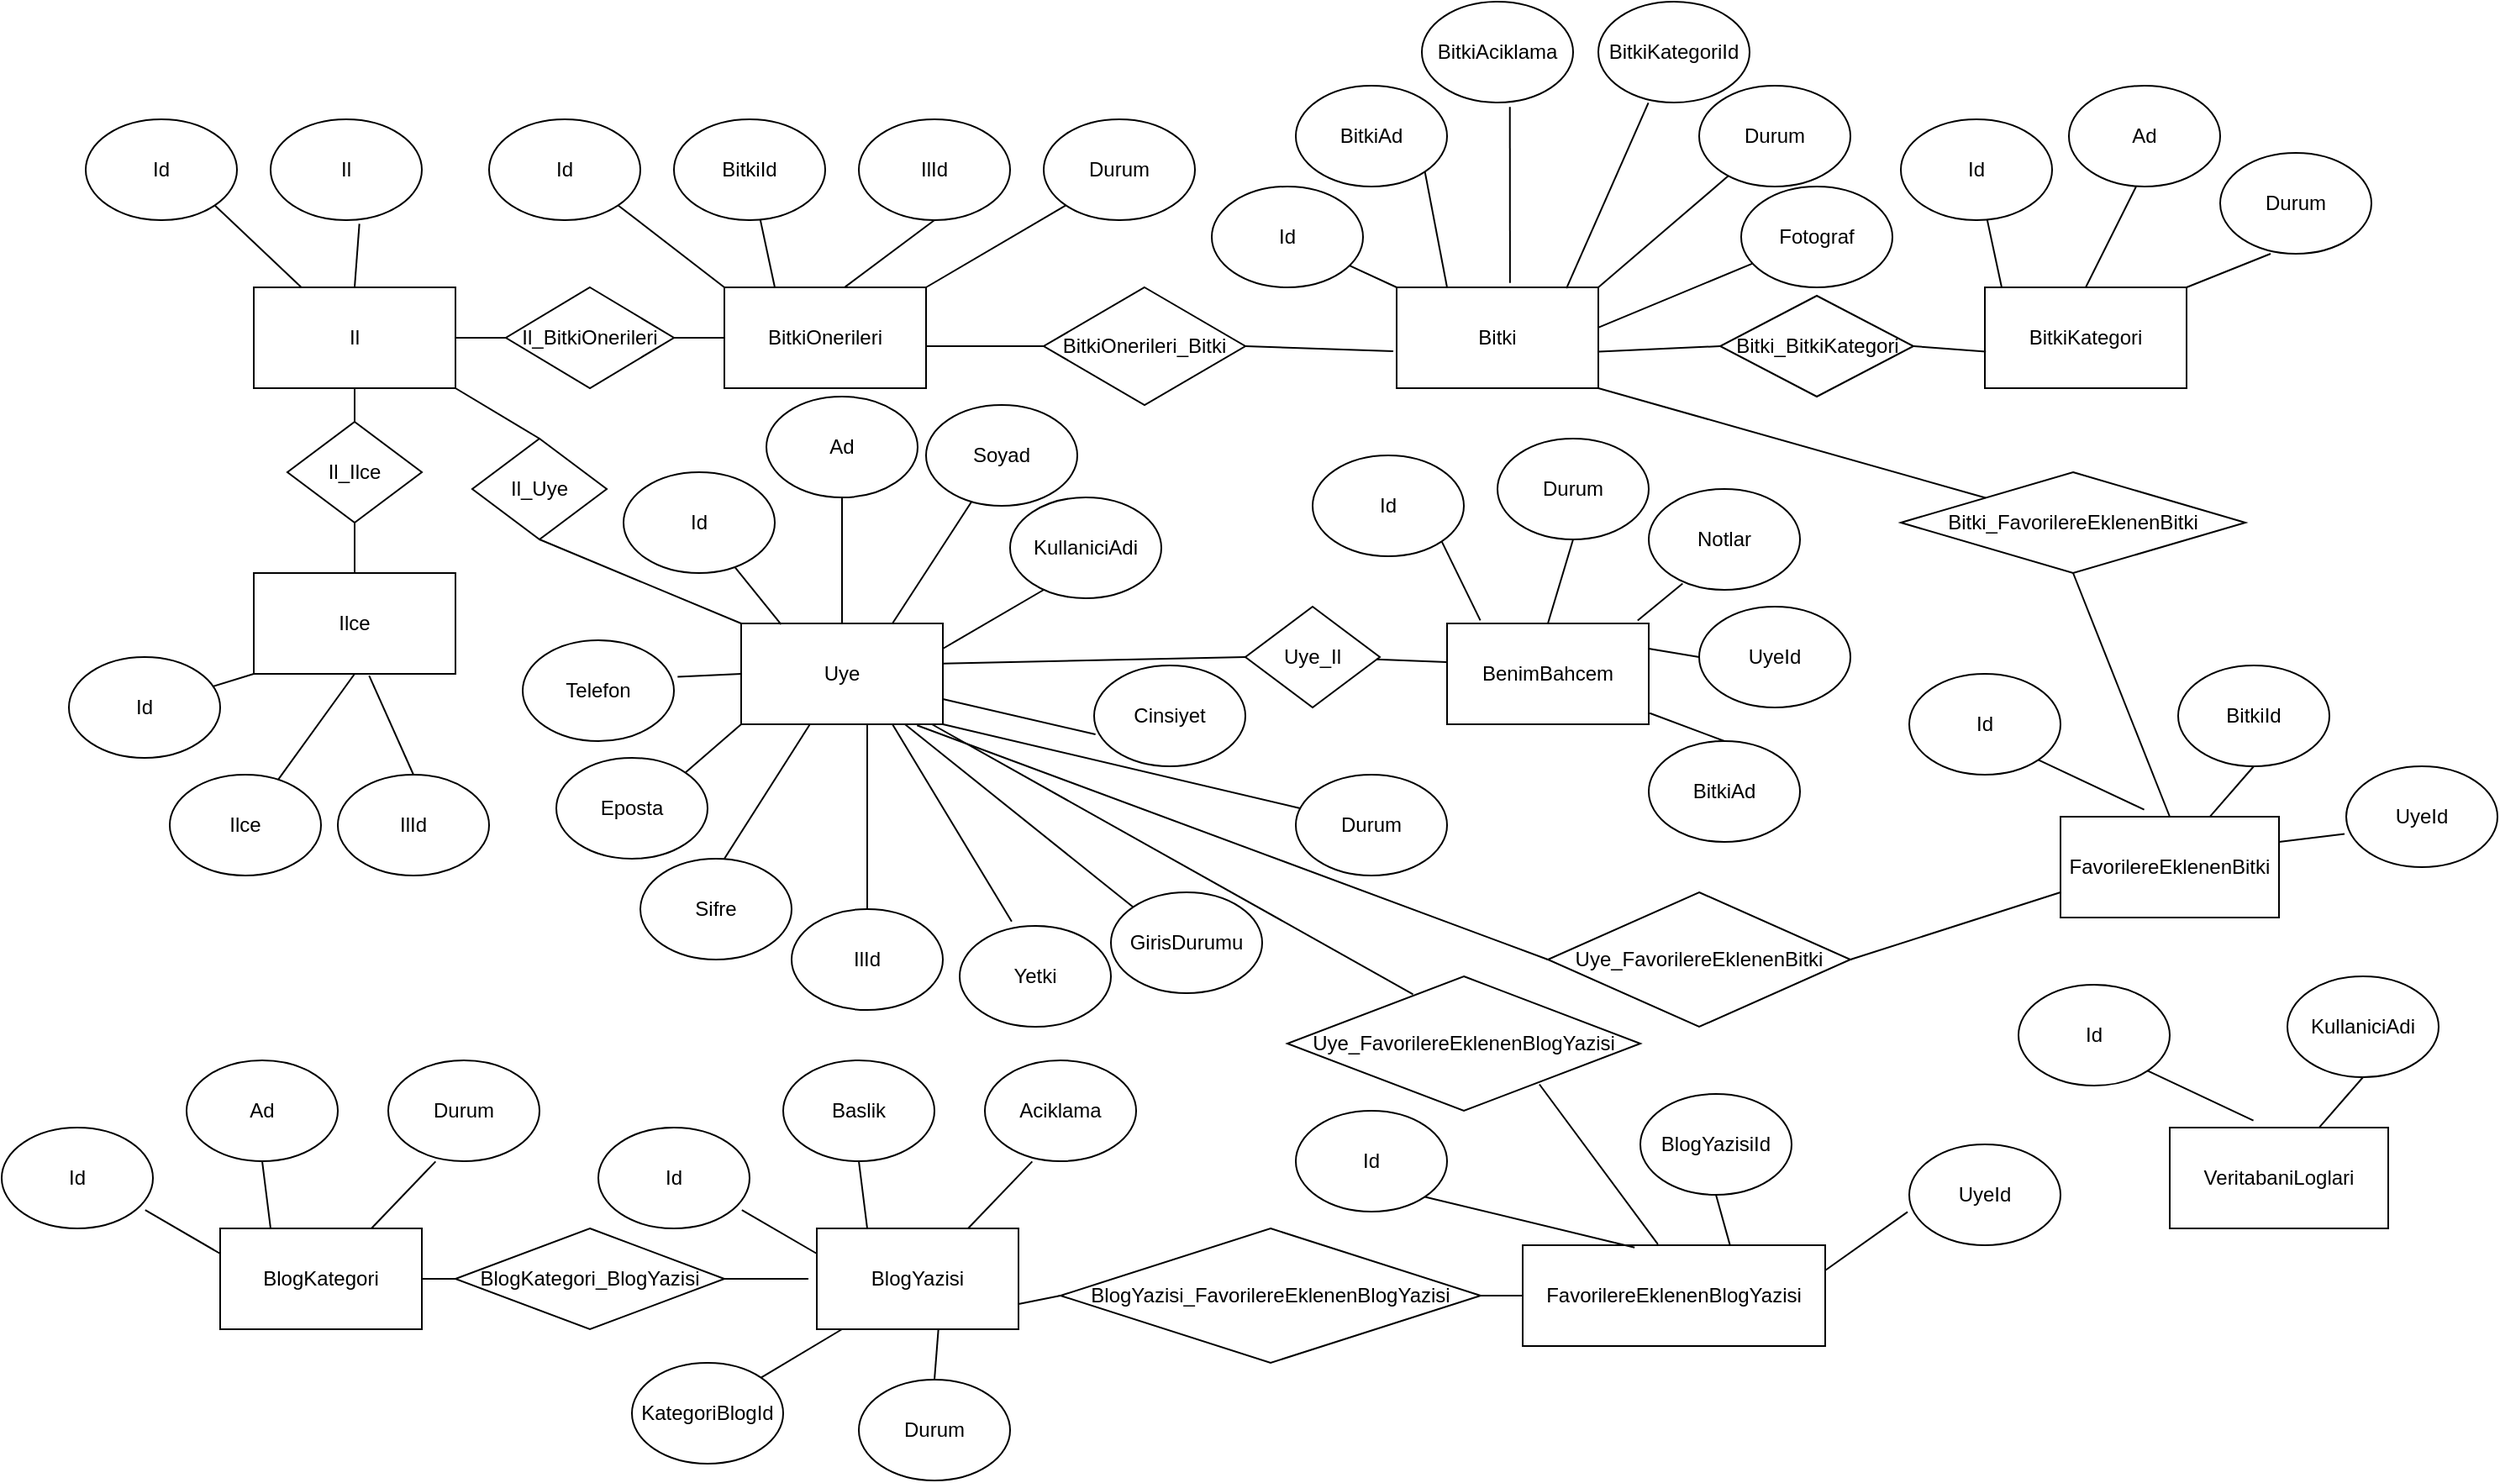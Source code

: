 <mxfile version="14.7.7" type="github">
  <diagram id="G03gQh0FMpo5gATWEWiq" name="Page-1">
    <mxGraphModel dx="1268" dy="579" grid="1" gridSize="10" guides="1" tooltips="1" connect="1" arrows="1" fold="1" page="1" pageScale="1" pageWidth="2339" pageHeight="3300" math="0" shadow="0">
      <root>
        <mxCell id="0" />
        <mxCell id="1" parent="0" />
        <mxCell id="M8uumkT34ZjPr99Nj2J2-1" value="Il" style="rounded=0;whiteSpace=wrap;html=1;" vertex="1" parent="1">
          <mxGeometry x="190" y="220" width="120" height="60" as="geometry" />
        </mxCell>
        <mxCell id="M8uumkT34ZjPr99Nj2J2-2" value="Ilce" style="rounded=0;whiteSpace=wrap;html=1;" vertex="1" parent="1">
          <mxGeometry x="190" y="390" width="120" height="60" as="geometry" />
        </mxCell>
        <mxCell id="M8uumkT34ZjPr99Nj2J2-3" value="Id" style="ellipse;whiteSpace=wrap;html=1;" vertex="1" parent="1">
          <mxGeometry x="90" y="120" width="90" height="60" as="geometry" />
        </mxCell>
        <mxCell id="M8uumkT34ZjPr99Nj2J2-4" value="Il" style="ellipse;whiteSpace=wrap;html=1;" vertex="1" parent="1">
          <mxGeometry x="200" y="120" width="90" height="60" as="geometry" />
        </mxCell>
        <mxCell id="M8uumkT34ZjPr99Nj2J2-5" value="" style="endArrow=none;html=1;entryX=0.5;entryY=0;entryDx=0;entryDy=0;exitX=0.587;exitY=1.037;exitDx=0;exitDy=0;exitPerimeter=0;" edge="1" parent="1" source="M8uumkT34ZjPr99Nj2J2-4" target="M8uumkT34ZjPr99Nj2J2-1">
          <mxGeometry width="50" height="50" relative="1" as="geometry">
            <mxPoint x="260" y="170" as="sourcePoint" />
            <mxPoint x="490" y="380" as="targetPoint" />
            <Array as="points" />
          </mxGeometry>
        </mxCell>
        <mxCell id="M8uumkT34ZjPr99Nj2J2-6" value="" style="endArrow=none;html=1;exitX=1;exitY=1;exitDx=0;exitDy=0;" edge="1" parent="1" source="M8uumkT34ZjPr99Nj2J2-3" target="M8uumkT34ZjPr99Nj2J2-1">
          <mxGeometry width="50" height="50" relative="1" as="geometry">
            <mxPoint x="150" y="230" as="sourcePoint" />
            <mxPoint x="200" y="180" as="targetPoint" />
          </mxGeometry>
        </mxCell>
        <mxCell id="M8uumkT34ZjPr99Nj2J2-7" value="Id" style="ellipse;whiteSpace=wrap;html=1;" vertex="1" parent="1">
          <mxGeometry x="80" y="440" width="90" height="60" as="geometry" />
        </mxCell>
        <mxCell id="M8uumkT34ZjPr99Nj2J2-8" value="Ilce" style="ellipse;whiteSpace=wrap;html=1;" vertex="1" parent="1">
          <mxGeometry x="140" y="510" width="90" height="60" as="geometry" />
        </mxCell>
        <mxCell id="M8uumkT34ZjPr99Nj2J2-9" value="IlId" style="ellipse;whiteSpace=wrap;html=1;" vertex="1" parent="1">
          <mxGeometry x="240" y="510" width="90" height="60" as="geometry" />
        </mxCell>
        <mxCell id="M8uumkT34ZjPr99Nj2J2-10" value="Il_Ilce" style="rhombus;whiteSpace=wrap;html=1;" vertex="1" parent="1">
          <mxGeometry x="210" y="300" width="80" height="60" as="geometry" />
        </mxCell>
        <mxCell id="M8uumkT34ZjPr99Nj2J2-11" value="" style="endArrow=none;html=1;entryX=0.5;entryY=1;entryDx=0;entryDy=0;" edge="1" parent="1" source="M8uumkT34ZjPr99Nj2J2-10" target="M8uumkT34ZjPr99Nj2J2-1">
          <mxGeometry width="50" height="50" relative="1" as="geometry">
            <mxPoint x="230" y="330" as="sourcePoint" />
            <mxPoint x="280" y="280" as="targetPoint" />
          </mxGeometry>
        </mxCell>
        <mxCell id="M8uumkT34ZjPr99Nj2J2-12" value="" style="endArrow=none;html=1;entryX=0.5;entryY=1;entryDx=0;entryDy=0;exitX=0.5;exitY=0;exitDx=0;exitDy=0;" edge="1" parent="1" source="M8uumkT34ZjPr99Nj2J2-2" target="M8uumkT34ZjPr99Nj2J2-10">
          <mxGeometry width="50" height="50" relative="1" as="geometry">
            <mxPoint x="260" y="410" as="sourcePoint" />
            <mxPoint x="310" y="360" as="targetPoint" />
          </mxGeometry>
        </mxCell>
        <mxCell id="M8uumkT34ZjPr99Nj2J2-13" value="" style="endArrow=none;html=1;entryX=0;entryY=1;entryDx=0;entryDy=0;" edge="1" parent="1" source="M8uumkT34ZjPr99Nj2J2-7" target="M8uumkT34ZjPr99Nj2J2-2">
          <mxGeometry width="50" height="50" relative="1" as="geometry">
            <mxPoint x="180" y="500" as="sourcePoint" />
            <mxPoint x="230" y="450" as="targetPoint" />
          </mxGeometry>
        </mxCell>
        <mxCell id="M8uumkT34ZjPr99Nj2J2-14" value="" style="endArrow=none;html=1;entryX=0.5;entryY=1;entryDx=0;entryDy=0;" edge="1" parent="1" source="M8uumkT34ZjPr99Nj2J2-8" target="M8uumkT34ZjPr99Nj2J2-2">
          <mxGeometry width="50" height="50" relative="1" as="geometry">
            <mxPoint x="220" y="510" as="sourcePoint" />
            <mxPoint x="270" y="460" as="targetPoint" />
          </mxGeometry>
        </mxCell>
        <mxCell id="M8uumkT34ZjPr99Nj2J2-15" value="" style="endArrow=none;html=1;entryX=0.572;entryY=1.017;entryDx=0;entryDy=0;entryPerimeter=0;exitX=0.5;exitY=0;exitDx=0;exitDy=0;" edge="1" parent="1" source="M8uumkT34ZjPr99Nj2J2-9" target="M8uumkT34ZjPr99Nj2J2-2">
          <mxGeometry width="50" height="50" relative="1" as="geometry">
            <mxPoint x="260" y="510" as="sourcePoint" />
            <mxPoint x="310" y="460" as="targetPoint" />
          </mxGeometry>
        </mxCell>
        <mxCell id="M8uumkT34ZjPr99Nj2J2-16" value="BitkiOnerileri" style="rounded=0;whiteSpace=wrap;html=1;" vertex="1" parent="1">
          <mxGeometry x="470" y="220" width="120" height="60" as="geometry" />
        </mxCell>
        <mxCell id="M8uumkT34ZjPr99Nj2J2-17" value="Id" style="ellipse;whiteSpace=wrap;html=1;" vertex="1" parent="1">
          <mxGeometry x="330" y="120" width="90" height="60" as="geometry" />
        </mxCell>
        <mxCell id="M8uumkT34ZjPr99Nj2J2-18" value="BitkiId" style="ellipse;whiteSpace=wrap;html=1;" vertex="1" parent="1">
          <mxGeometry x="440" y="120" width="90" height="60" as="geometry" />
        </mxCell>
        <mxCell id="M8uumkT34ZjPr99Nj2J2-19" value="IlId" style="ellipse;whiteSpace=wrap;html=1;" vertex="1" parent="1">
          <mxGeometry x="550" y="120" width="90" height="60" as="geometry" />
        </mxCell>
        <mxCell id="M8uumkT34ZjPr99Nj2J2-20" value="Durum" style="ellipse;whiteSpace=wrap;html=1;" vertex="1" parent="1">
          <mxGeometry x="660" y="120" width="90" height="60" as="geometry" />
        </mxCell>
        <mxCell id="M8uumkT34ZjPr99Nj2J2-21" value="" style="endArrow=none;html=1;entryX=1;entryY=1;entryDx=0;entryDy=0;exitX=0;exitY=0;exitDx=0;exitDy=0;" edge="1" parent="1" source="M8uumkT34ZjPr99Nj2J2-16" target="M8uumkT34ZjPr99Nj2J2-17">
          <mxGeometry width="50" height="50" relative="1" as="geometry">
            <mxPoint x="400" y="240" as="sourcePoint" />
            <mxPoint x="450" y="190" as="targetPoint" />
          </mxGeometry>
        </mxCell>
        <mxCell id="M8uumkT34ZjPr99Nj2J2-22" value="" style="endArrow=none;html=1;" edge="1" parent="1" target="M8uumkT34ZjPr99Nj2J2-18">
          <mxGeometry width="50" height="50" relative="1" as="geometry">
            <mxPoint x="500" y="220" as="sourcePoint" />
            <mxPoint x="550" y="170" as="targetPoint" />
          </mxGeometry>
        </mxCell>
        <mxCell id="M8uumkT34ZjPr99Nj2J2-23" value="" style="endArrow=none;html=1;exitX=0.598;exitY=-0.003;exitDx=0;exitDy=0;exitPerimeter=0;entryX=0.5;entryY=1;entryDx=0;entryDy=0;" edge="1" parent="1" source="M8uumkT34ZjPr99Nj2J2-16" target="M8uumkT34ZjPr99Nj2J2-19">
          <mxGeometry width="50" height="50" relative="1" as="geometry">
            <mxPoint x="540" y="230" as="sourcePoint" />
            <mxPoint x="590" y="180" as="targetPoint" />
          </mxGeometry>
        </mxCell>
        <mxCell id="M8uumkT34ZjPr99Nj2J2-24" value="" style="endArrow=none;html=1;entryX=0;entryY=1;entryDx=0;entryDy=0;exitX=1;exitY=0;exitDx=0;exitDy=0;" edge="1" parent="1" source="M8uumkT34ZjPr99Nj2J2-16" target="M8uumkT34ZjPr99Nj2J2-20">
          <mxGeometry width="50" height="50" relative="1" as="geometry">
            <mxPoint x="610" y="240" as="sourcePoint" />
            <mxPoint x="660" y="190" as="targetPoint" />
          </mxGeometry>
        </mxCell>
        <mxCell id="M8uumkT34ZjPr99Nj2J2-25" value="Il_BitkiOnerileri" style="rhombus;whiteSpace=wrap;html=1;" vertex="1" parent="1">
          <mxGeometry x="340" y="220" width="100" height="60" as="geometry" />
        </mxCell>
        <mxCell id="M8uumkT34ZjPr99Nj2J2-26" value="" style="endArrow=none;html=1;entryX=0;entryY=0.5;entryDx=0;entryDy=0;exitX=1;exitY=0.5;exitDx=0;exitDy=0;" edge="1" parent="1" source="M8uumkT34ZjPr99Nj2J2-1" target="M8uumkT34ZjPr99Nj2J2-25">
          <mxGeometry width="50" height="50" relative="1" as="geometry">
            <mxPoint x="310" y="300" as="sourcePoint" />
            <mxPoint x="360" y="250" as="targetPoint" />
          </mxGeometry>
        </mxCell>
        <mxCell id="M8uumkT34ZjPr99Nj2J2-27" value="" style="endArrow=none;html=1;entryX=0;entryY=0.5;entryDx=0;entryDy=0;exitX=1;exitY=0.5;exitDx=0;exitDy=0;" edge="1" parent="1" source="M8uumkT34ZjPr99Nj2J2-25" target="M8uumkT34ZjPr99Nj2J2-16">
          <mxGeometry width="50" height="50" relative="1" as="geometry">
            <mxPoint x="430" y="280" as="sourcePoint" />
            <mxPoint x="480" y="230" as="targetPoint" />
          </mxGeometry>
        </mxCell>
        <mxCell id="M8uumkT34ZjPr99Nj2J2-28" value="Bitki" style="rounded=0;whiteSpace=wrap;html=1;" vertex="1" parent="1">
          <mxGeometry x="870" y="220" width="120" height="60" as="geometry" />
        </mxCell>
        <mxCell id="M8uumkT34ZjPr99Nj2J2-29" value="Id" style="ellipse;whiteSpace=wrap;html=1;" vertex="1" parent="1">
          <mxGeometry x="760" y="160" width="90" height="60" as="geometry" />
        </mxCell>
        <mxCell id="M8uumkT34ZjPr99Nj2J2-30" value="BitkiAd" style="ellipse;whiteSpace=wrap;html=1;" vertex="1" parent="1">
          <mxGeometry x="810" y="100" width="90" height="60" as="geometry" />
        </mxCell>
        <mxCell id="M8uumkT34ZjPr99Nj2J2-31" value="BitkiAciklama" style="ellipse;whiteSpace=wrap;html=1;" vertex="1" parent="1">
          <mxGeometry x="885" y="50" width="90" height="60" as="geometry" />
        </mxCell>
        <mxCell id="M8uumkT34ZjPr99Nj2J2-32" value="BitkiKategoriId" style="ellipse;whiteSpace=wrap;html=1;" vertex="1" parent="1">
          <mxGeometry x="990" y="50" width="90" height="60" as="geometry" />
        </mxCell>
        <mxCell id="M8uumkT34ZjPr99Nj2J2-33" value="Durum" style="ellipse;whiteSpace=wrap;html=1;" vertex="1" parent="1">
          <mxGeometry x="1050" y="100" width="90" height="60" as="geometry" />
        </mxCell>
        <mxCell id="M8uumkT34ZjPr99Nj2J2-34" value="Fotograf" style="ellipse;whiteSpace=wrap;html=1;" vertex="1" parent="1">
          <mxGeometry x="1075" y="160" width="90" height="60" as="geometry" />
        </mxCell>
        <mxCell id="M8uumkT34ZjPr99Nj2J2-35" value="" style="endArrow=none;html=1;entryX=0.582;entryY=1.043;entryDx=0;entryDy=0;entryPerimeter=0;exitX=0.562;exitY=-0.043;exitDx=0;exitDy=0;exitPerimeter=0;" edge="1" parent="1" source="M8uumkT34ZjPr99Nj2J2-28" target="M8uumkT34ZjPr99Nj2J2-31">
          <mxGeometry width="50" height="50" relative="1" as="geometry">
            <mxPoint x="910" y="310" as="sourcePoint" />
            <mxPoint x="960" y="260" as="targetPoint" />
          </mxGeometry>
        </mxCell>
        <mxCell id="M8uumkT34ZjPr99Nj2J2-36" value="" style="endArrow=none;html=1;entryX=0.331;entryY=1.003;entryDx=0;entryDy=0;entryPerimeter=0;exitX=0.842;exitY=0.01;exitDx=0;exitDy=0;exitPerimeter=0;" edge="1" parent="1" source="M8uumkT34ZjPr99Nj2J2-28" target="M8uumkT34ZjPr99Nj2J2-32">
          <mxGeometry width="50" height="50" relative="1" as="geometry">
            <mxPoint x="970" y="180" as="sourcePoint" />
            <mxPoint x="1020" y="130" as="targetPoint" />
          </mxGeometry>
        </mxCell>
        <mxCell id="M8uumkT34ZjPr99Nj2J2-37" value="" style="endArrow=none;html=1;exitX=1;exitY=0;exitDx=0;exitDy=0;" edge="1" parent="1" source="M8uumkT34ZjPr99Nj2J2-28" target="M8uumkT34ZjPr99Nj2J2-33">
          <mxGeometry width="50" height="50" relative="1" as="geometry">
            <mxPoint x="1000" y="220" as="sourcePoint" />
            <mxPoint x="1050" y="170" as="targetPoint" />
          </mxGeometry>
        </mxCell>
        <mxCell id="M8uumkT34ZjPr99Nj2J2-38" value="" style="endArrow=none;html=1;exitX=1.002;exitY=0.397;exitDx=0;exitDy=0;exitPerimeter=0;" edge="1" parent="1" source="M8uumkT34ZjPr99Nj2J2-28" target="M8uumkT34ZjPr99Nj2J2-34">
          <mxGeometry width="50" height="50" relative="1" as="geometry">
            <mxPoint x="1010" y="260" as="sourcePoint" />
            <mxPoint x="1060" y="210" as="targetPoint" />
          </mxGeometry>
        </mxCell>
        <mxCell id="M8uumkT34ZjPr99Nj2J2-39" value="" style="endArrow=none;html=1;entryX=1;entryY=1;entryDx=0;entryDy=0;exitX=0.25;exitY=0;exitDx=0;exitDy=0;" edge="1" parent="1" source="M8uumkT34ZjPr99Nj2J2-28" target="M8uumkT34ZjPr99Nj2J2-30">
          <mxGeometry width="50" height="50" relative="1" as="geometry">
            <mxPoint x="890" y="210" as="sourcePoint" />
            <mxPoint x="940" y="160" as="targetPoint" />
          </mxGeometry>
        </mxCell>
        <mxCell id="M8uumkT34ZjPr99Nj2J2-40" value="" style="endArrow=none;html=1;entryX=0;entryY=0;entryDx=0;entryDy=0;" edge="1" parent="1" source="M8uumkT34ZjPr99Nj2J2-29" target="M8uumkT34ZjPr99Nj2J2-28">
          <mxGeometry width="50" height="50" relative="1" as="geometry">
            <mxPoint x="810" y="270" as="sourcePoint" />
            <mxPoint x="860" y="220" as="targetPoint" />
          </mxGeometry>
        </mxCell>
        <mxCell id="M8uumkT34ZjPr99Nj2J2-41" value="BitkiOnerileri_Bitki" style="rhombus;whiteSpace=wrap;html=1;" vertex="1" parent="1">
          <mxGeometry x="660" y="220" width="120" height="70" as="geometry" />
        </mxCell>
        <mxCell id="M8uumkT34ZjPr99Nj2J2-42" value="" style="endArrow=none;html=1;entryX=0;entryY=0.5;entryDx=0;entryDy=0;" edge="1" parent="1" target="M8uumkT34ZjPr99Nj2J2-41">
          <mxGeometry width="50" height="50" relative="1" as="geometry">
            <mxPoint x="590" y="255" as="sourcePoint" />
            <mxPoint x="640" y="240" as="targetPoint" />
            <Array as="points">
              <mxPoint x="610" y="255" />
            </Array>
          </mxGeometry>
        </mxCell>
        <mxCell id="M8uumkT34ZjPr99Nj2J2-43" value="" style="endArrow=none;html=1;exitX=1;exitY=0.5;exitDx=0;exitDy=0;" edge="1" parent="1" source="M8uumkT34ZjPr99Nj2J2-41">
          <mxGeometry width="50" height="50" relative="1" as="geometry">
            <mxPoint x="790" y="300" as="sourcePoint" />
            <mxPoint x="868" y="258" as="targetPoint" />
          </mxGeometry>
        </mxCell>
        <mxCell id="M8uumkT34ZjPr99Nj2J2-44" value="BitkiKategori" style="rounded=0;whiteSpace=wrap;html=1;" vertex="1" parent="1">
          <mxGeometry x="1220" y="220" width="120" height="60" as="geometry" />
        </mxCell>
        <mxCell id="M8uumkT34ZjPr99Nj2J2-45" value="Id" style="ellipse;whiteSpace=wrap;html=1;" vertex="1" parent="1">
          <mxGeometry x="1170" y="120" width="90" height="60" as="geometry" />
        </mxCell>
        <mxCell id="M8uumkT34ZjPr99Nj2J2-46" value="Ad" style="ellipse;whiteSpace=wrap;html=1;" vertex="1" parent="1">
          <mxGeometry x="1270" y="100" width="90" height="60" as="geometry" />
        </mxCell>
        <mxCell id="M8uumkT34ZjPr99Nj2J2-47" value="Durum" style="ellipse;whiteSpace=wrap;html=1;" vertex="1" parent="1">
          <mxGeometry x="1360" y="140" width="90" height="60" as="geometry" />
        </mxCell>
        <mxCell id="M8uumkT34ZjPr99Nj2J2-48" value="Bitki_BitkiKategori" style="rhombus;whiteSpace=wrap;html=1;" vertex="1" parent="1">
          <mxGeometry x="1062.5" y="225" width="115" height="60" as="geometry" />
        </mxCell>
        <mxCell id="M8uumkT34ZjPr99Nj2J2-49" value="" style="endArrow=none;html=1;entryX=0;entryY=0.5;entryDx=0;entryDy=0;exitX=1.002;exitY=0.637;exitDx=0;exitDy=0;exitPerimeter=0;" edge="1" parent="1" source="M8uumkT34ZjPr99Nj2J2-28" target="M8uumkT34ZjPr99Nj2J2-48">
          <mxGeometry width="50" height="50" relative="1" as="geometry">
            <mxPoint x="990" y="250" as="sourcePoint" />
            <mxPoint x="1050" y="260" as="targetPoint" />
            <Array as="points" />
          </mxGeometry>
        </mxCell>
        <mxCell id="M8uumkT34ZjPr99Nj2J2-50" value="" style="endArrow=none;html=1;entryX=0.005;entryY=0.637;entryDx=0;entryDy=0;exitX=1;exitY=0.5;exitDx=0;exitDy=0;entryPerimeter=0;" edge="1" parent="1" source="M8uumkT34ZjPr99Nj2J2-48" target="M8uumkT34ZjPr99Nj2J2-44">
          <mxGeometry width="50" height="50" relative="1" as="geometry">
            <mxPoint x="1130" y="320" as="sourcePoint" />
            <mxPoint x="1180" y="270" as="targetPoint" />
          </mxGeometry>
        </mxCell>
        <mxCell id="M8uumkT34ZjPr99Nj2J2-51" value="" style="endArrow=none;html=1;" edge="1" parent="1" target="M8uumkT34ZjPr99Nj2J2-45">
          <mxGeometry width="50" height="50" relative="1" as="geometry">
            <mxPoint x="1230" y="220" as="sourcePoint" />
            <mxPoint x="1280" y="170" as="targetPoint" />
          </mxGeometry>
        </mxCell>
        <mxCell id="M8uumkT34ZjPr99Nj2J2-53" value="" style="endArrow=none;html=1;exitX=0.5;exitY=0;exitDx=0;exitDy=0;" edge="1" parent="1" source="M8uumkT34ZjPr99Nj2J2-44">
          <mxGeometry width="50" height="50" relative="1" as="geometry">
            <mxPoint x="1280" y="210" as="sourcePoint" />
            <mxPoint x="1310" y="160" as="targetPoint" />
          </mxGeometry>
        </mxCell>
        <mxCell id="M8uumkT34ZjPr99Nj2J2-54" value="" style="endArrow=none;html=1;exitX=1;exitY=0;exitDx=0;exitDy=0;" edge="1" parent="1" source="M8uumkT34ZjPr99Nj2J2-44">
          <mxGeometry width="50" height="50" relative="1" as="geometry">
            <mxPoint x="1340" y="250" as="sourcePoint" />
            <mxPoint x="1390" y="200" as="targetPoint" />
          </mxGeometry>
        </mxCell>
        <mxCell id="M8uumkT34ZjPr99Nj2J2-55" value="Uye" style="rounded=0;whiteSpace=wrap;html=1;" vertex="1" parent="1">
          <mxGeometry x="480" y="420" width="120" height="60" as="geometry" />
        </mxCell>
        <mxCell id="M8uumkT34ZjPr99Nj2J2-56" value="Id" style="ellipse;whiteSpace=wrap;html=1;" vertex="1" parent="1">
          <mxGeometry x="410" y="330" width="90" height="60" as="geometry" />
        </mxCell>
        <mxCell id="M8uumkT34ZjPr99Nj2J2-57" value="Ad" style="ellipse;whiteSpace=wrap;html=1;" vertex="1" parent="1">
          <mxGeometry x="495" y="285" width="90" height="60" as="geometry" />
        </mxCell>
        <mxCell id="M8uumkT34ZjPr99Nj2J2-58" value="Soyad" style="ellipse;whiteSpace=wrap;html=1;" vertex="1" parent="1">
          <mxGeometry x="590" y="290" width="90" height="60" as="geometry" />
        </mxCell>
        <mxCell id="M8uumkT34ZjPr99Nj2J2-59" value="KullaniciAdi" style="ellipse;whiteSpace=wrap;html=1;" vertex="1" parent="1">
          <mxGeometry x="640" y="345" width="90" height="60" as="geometry" />
        </mxCell>
        <mxCell id="M8uumkT34ZjPr99Nj2J2-60" value="Cinsiyet" style="ellipse;whiteSpace=wrap;html=1;" vertex="1" parent="1">
          <mxGeometry x="690" y="445" width="90" height="60" as="geometry" />
        </mxCell>
        <mxCell id="M8uumkT34ZjPr99Nj2J2-61" value="Telefon" style="ellipse;whiteSpace=wrap;html=1;" vertex="1" parent="1">
          <mxGeometry x="350" y="430" width="90" height="60" as="geometry" />
        </mxCell>
        <mxCell id="M8uumkT34ZjPr99Nj2J2-62" value="Eposta" style="ellipse;whiteSpace=wrap;html=1;" vertex="1" parent="1">
          <mxGeometry x="370" y="500" width="90" height="60" as="geometry" />
        </mxCell>
        <mxCell id="M8uumkT34ZjPr99Nj2J2-63" value="Sifre" style="ellipse;whiteSpace=wrap;html=1;" vertex="1" parent="1">
          <mxGeometry x="420" y="560" width="90" height="60" as="geometry" />
        </mxCell>
        <mxCell id="M8uumkT34ZjPr99Nj2J2-64" value="IlId" style="ellipse;whiteSpace=wrap;html=1;" vertex="1" parent="1">
          <mxGeometry x="510" y="590" width="90" height="60" as="geometry" />
        </mxCell>
        <mxCell id="M8uumkT34ZjPr99Nj2J2-65" value="Durum" style="ellipse;whiteSpace=wrap;html=1;" vertex="1" parent="1">
          <mxGeometry x="810" y="510" width="90" height="60" as="geometry" />
        </mxCell>
        <mxCell id="M8uumkT34ZjPr99Nj2J2-66" value="GirisDurumu" style="ellipse;whiteSpace=wrap;html=1;" vertex="1" parent="1">
          <mxGeometry x="700" y="580" width="90" height="60" as="geometry" />
        </mxCell>
        <mxCell id="M8uumkT34ZjPr99Nj2J2-67" value="Yetki" style="ellipse;whiteSpace=wrap;html=1;" vertex="1" parent="1">
          <mxGeometry x="610" y="600" width="90" height="60" as="geometry" />
        </mxCell>
        <mxCell id="M8uumkT34ZjPr99Nj2J2-68" value="" style="endArrow=none;html=1;entryX=0.198;entryY=0.01;entryDx=0;entryDy=0;entryPerimeter=0;" edge="1" parent="1" source="M8uumkT34ZjPr99Nj2J2-56" target="M8uumkT34ZjPr99Nj2J2-55">
          <mxGeometry width="50" height="50" relative="1" as="geometry">
            <mxPoint x="500" y="410" as="sourcePoint" />
            <mxPoint x="570.711" y="360" as="targetPoint" />
          </mxGeometry>
        </mxCell>
        <mxCell id="M8uumkT34ZjPr99Nj2J2-69" value="" style="endArrow=none;html=1;" edge="1" parent="1" source="M8uumkT34ZjPr99Nj2J2-57">
          <mxGeometry width="50" height="50" relative="1" as="geometry">
            <mxPoint x="540" y="395" as="sourcePoint" />
            <mxPoint x="540" y="420" as="targetPoint" />
          </mxGeometry>
        </mxCell>
        <mxCell id="M8uumkT34ZjPr99Nj2J2-70" value="" style="endArrow=none;html=1;exitX=0.75;exitY=0;exitDx=0;exitDy=0;" edge="1" parent="1" source="M8uumkT34ZjPr99Nj2J2-55" target="M8uumkT34ZjPr99Nj2J2-58">
          <mxGeometry width="50" height="50" relative="1" as="geometry">
            <mxPoint x="600" y="390" as="sourcePoint" />
            <mxPoint x="650" y="340" as="targetPoint" />
          </mxGeometry>
        </mxCell>
        <mxCell id="M8uumkT34ZjPr99Nj2J2-71" value="" style="endArrow=none;html=1;exitX=1;exitY=0.25;exitDx=0;exitDy=0;" edge="1" parent="1" source="M8uumkT34ZjPr99Nj2J2-55">
          <mxGeometry width="50" height="50" relative="1" as="geometry">
            <mxPoint x="610" y="450" as="sourcePoint" />
            <mxPoint x="660" y="400" as="targetPoint" />
          </mxGeometry>
        </mxCell>
        <mxCell id="M8uumkT34ZjPr99Nj2J2-72" value="" style="endArrow=none;html=1;exitX=1;exitY=0.75;exitDx=0;exitDy=0;entryX=0.009;entryY=0.683;entryDx=0;entryDy=0;entryPerimeter=0;" edge="1" parent="1" source="M8uumkT34ZjPr99Nj2J2-55" target="M8uumkT34ZjPr99Nj2J2-60">
          <mxGeometry width="50" height="50" relative="1" as="geometry">
            <mxPoint x="640" y="480" as="sourcePoint" />
            <mxPoint x="690" y="430" as="targetPoint" />
          </mxGeometry>
        </mxCell>
        <mxCell id="M8uumkT34ZjPr99Nj2J2-73" value="" style="endArrow=none;html=1;exitX=1;exitY=1;exitDx=0;exitDy=0;" edge="1" parent="1" source="M8uumkT34ZjPr99Nj2J2-55" target="M8uumkT34ZjPr99Nj2J2-65">
          <mxGeometry width="50" height="50" relative="1" as="geometry">
            <mxPoint x="650" y="530" as="sourcePoint" />
            <mxPoint x="700" y="480" as="targetPoint" />
          </mxGeometry>
        </mxCell>
        <mxCell id="M8uumkT34ZjPr99Nj2J2-74" value="" style="endArrow=none;html=1;entryX=0;entryY=0;entryDx=0;entryDy=0;" edge="1" parent="1" source="M8uumkT34ZjPr99Nj2J2-55" target="M8uumkT34ZjPr99Nj2J2-66">
          <mxGeometry width="50" height="50" relative="1" as="geometry">
            <mxPoint x="580" y="560" as="sourcePoint" />
            <mxPoint x="630" y="510" as="targetPoint" />
          </mxGeometry>
        </mxCell>
        <mxCell id="M8uumkT34ZjPr99Nj2J2-75" value="" style="endArrow=none;html=1;entryX=0.75;entryY=1;entryDx=0;entryDy=0;exitX=0.344;exitY=-0.043;exitDx=0;exitDy=0;exitPerimeter=0;" edge="1" parent="1" source="M8uumkT34ZjPr99Nj2J2-67" target="M8uumkT34ZjPr99Nj2J2-55">
          <mxGeometry width="50" height="50" relative="1" as="geometry">
            <mxPoint x="590" y="580" as="sourcePoint" />
            <mxPoint x="640" y="530" as="targetPoint" />
          </mxGeometry>
        </mxCell>
        <mxCell id="M8uumkT34ZjPr99Nj2J2-76" value="" style="endArrow=none;html=1;entryX=0.625;entryY=0.997;entryDx=0;entryDy=0;entryPerimeter=0;exitX=0.5;exitY=0;exitDx=0;exitDy=0;" edge="1" parent="1" source="M8uumkT34ZjPr99Nj2J2-64" target="M8uumkT34ZjPr99Nj2J2-55">
          <mxGeometry width="50" height="50" relative="1" as="geometry">
            <mxPoint x="520" y="560" as="sourcePoint" />
            <mxPoint x="570" y="510" as="targetPoint" />
          </mxGeometry>
        </mxCell>
        <mxCell id="M8uumkT34ZjPr99Nj2J2-77" value="" style="endArrow=none;html=1;" edge="1" parent="1" target="M8uumkT34ZjPr99Nj2J2-55">
          <mxGeometry width="50" height="50" relative="1" as="geometry">
            <mxPoint x="470" y="560" as="sourcePoint" />
            <mxPoint x="520" y="510" as="targetPoint" />
          </mxGeometry>
        </mxCell>
        <mxCell id="M8uumkT34ZjPr99Nj2J2-78" value="" style="endArrow=none;html=1;entryX=0;entryY=1;entryDx=0;entryDy=0;exitX=1;exitY=0;exitDx=0;exitDy=0;" edge="1" parent="1" source="M8uumkT34ZjPr99Nj2J2-62" target="M8uumkT34ZjPr99Nj2J2-55">
          <mxGeometry width="50" height="50" relative="1" as="geometry">
            <mxPoint x="440" y="520" as="sourcePoint" />
            <mxPoint x="490" y="470" as="targetPoint" />
          </mxGeometry>
        </mxCell>
        <mxCell id="M8uumkT34ZjPr99Nj2J2-79" value="" style="endArrow=none;html=1;entryX=0;entryY=0.5;entryDx=0;entryDy=0;exitX=1.024;exitY=0.363;exitDx=0;exitDy=0;exitPerimeter=0;" edge="1" parent="1" source="M8uumkT34ZjPr99Nj2J2-61" target="M8uumkT34ZjPr99Nj2J2-55">
          <mxGeometry width="50" height="50" relative="1" as="geometry">
            <mxPoint x="430" y="480" as="sourcePoint" />
            <mxPoint x="480" y="430" as="targetPoint" />
          </mxGeometry>
        </mxCell>
        <mxCell id="M8uumkT34ZjPr99Nj2J2-80" value="Il_Uye" style="rhombus;whiteSpace=wrap;html=1;rotation=0;" vertex="1" parent="1">
          <mxGeometry x="320" y="310" width="80" height="60" as="geometry" />
        </mxCell>
        <mxCell id="M8uumkT34ZjPr99Nj2J2-81" value="" style="endArrow=none;html=1;entryX=1;entryY=1;entryDx=0;entryDy=0;exitX=0.5;exitY=0;exitDx=0;exitDy=0;" edge="1" parent="1" source="M8uumkT34ZjPr99Nj2J2-80" target="M8uumkT34ZjPr99Nj2J2-1">
          <mxGeometry width="50" height="50" relative="1" as="geometry">
            <mxPoint x="300" y="330" as="sourcePoint" />
            <mxPoint x="350" y="280" as="targetPoint" />
          </mxGeometry>
        </mxCell>
        <mxCell id="M8uumkT34ZjPr99Nj2J2-82" value="" style="endArrow=none;html=1;entryX=0.5;entryY=1;entryDx=0;entryDy=0;exitX=0;exitY=0;exitDx=0;exitDy=0;" edge="1" parent="1" source="M8uumkT34ZjPr99Nj2J2-55" target="M8uumkT34ZjPr99Nj2J2-80">
          <mxGeometry width="50" height="50" relative="1" as="geometry">
            <mxPoint x="350" y="420" as="sourcePoint" />
            <mxPoint x="400" y="370" as="targetPoint" />
          </mxGeometry>
        </mxCell>
        <mxCell id="M8uumkT34ZjPr99Nj2J2-83" value="BenimBahcem" style="rounded=0;whiteSpace=wrap;html=1;" vertex="1" parent="1">
          <mxGeometry x="900" y="420" width="120" height="60" as="geometry" />
        </mxCell>
        <mxCell id="M8uumkT34ZjPr99Nj2J2-84" value="Id" style="ellipse;whiteSpace=wrap;html=1;" vertex="1" parent="1">
          <mxGeometry x="820" y="320" width="90" height="60" as="geometry" />
        </mxCell>
        <mxCell id="M8uumkT34ZjPr99Nj2J2-85" value="Durum" style="ellipse;whiteSpace=wrap;html=1;" vertex="1" parent="1">
          <mxGeometry x="930" y="310" width="90" height="60" as="geometry" />
        </mxCell>
        <mxCell id="M8uumkT34ZjPr99Nj2J2-86" value="Notlar" style="ellipse;whiteSpace=wrap;html=1;" vertex="1" parent="1">
          <mxGeometry x="1020" y="340" width="90" height="60" as="geometry" />
        </mxCell>
        <mxCell id="M8uumkT34ZjPr99Nj2J2-87" value="UyeId" style="ellipse;whiteSpace=wrap;html=1;" vertex="1" parent="1">
          <mxGeometry x="1050" y="410" width="90" height="60" as="geometry" />
        </mxCell>
        <mxCell id="M8uumkT34ZjPr99Nj2J2-88" value="BitkiAd" style="ellipse;whiteSpace=wrap;html=1;" vertex="1" parent="1">
          <mxGeometry x="1020" y="490" width="90" height="60" as="geometry" />
        </mxCell>
        <mxCell id="M8uumkT34ZjPr99Nj2J2-89" value="" style="endArrow=none;html=1;entryX=1;entryY=1;entryDx=0;entryDy=0;exitX=0.165;exitY=-0.03;exitDx=0;exitDy=0;exitPerimeter=0;" edge="1" parent="1" source="M8uumkT34ZjPr99Nj2J2-83" target="M8uumkT34ZjPr99Nj2J2-84">
          <mxGeometry width="50" height="50" relative="1" as="geometry">
            <mxPoint x="870" y="430" as="sourcePoint" />
            <mxPoint x="920" y="380" as="targetPoint" />
          </mxGeometry>
        </mxCell>
        <mxCell id="M8uumkT34ZjPr99Nj2J2-90" value="" style="endArrow=none;html=1;entryX=0.5;entryY=1;entryDx=0;entryDy=0;exitX=0.5;exitY=0;exitDx=0;exitDy=0;" edge="1" parent="1" source="M8uumkT34ZjPr99Nj2J2-83" target="M8uumkT34ZjPr99Nj2J2-85">
          <mxGeometry width="50" height="50" relative="1" as="geometry">
            <mxPoint x="940" y="420" as="sourcePoint" />
            <mxPoint x="990" y="370" as="targetPoint" />
          </mxGeometry>
        </mxCell>
        <mxCell id="M8uumkT34ZjPr99Nj2J2-91" value="" style="endArrow=none;html=1;exitX=0.945;exitY=-0.03;exitDx=0;exitDy=0;exitPerimeter=0;entryX=0.224;entryY=0.937;entryDx=0;entryDy=0;entryPerimeter=0;" edge="1" parent="1" source="M8uumkT34ZjPr99Nj2J2-83" target="M8uumkT34ZjPr99Nj2J2-86">
          <mxGeometry width="50" height="50" relative="1" as="geometry">
            <mxPoint x="1030" y="420" as="sourcePoint" />
            <mxPoint x="1080" y="370" as="targetPoint" />
          </mxGeometry>
        </mxCell>
        <mxCell id="M8uumkT34ZjPr99Nj2J2-92" value="" style="endArrow=none;html=1;exitX=1;exitY=0.25;exitDx=0;exitDy=0;entryX=0;entryY=0.5;entryDx=0;entryDy=0;" edge="1" parent="1" source="M8uumkT34ZjPr99Nj2J2-83" target="M8uumkT34ZjPr99Nj2J2-87">
          <mxGeometry width="50" height="50" relative="1" as="geometry">
            <mxPoint x="1010" y="460" as="sourcePoint" />
            <mxPoint x="1060" y="440" as="targetPoint" />
          </mxGeometry>
        </mxCell>
        <mxCell id="M8uumkT34ZjPr99Nj2J2-93" value="" style="endArrow=none;html=1;entryX=1.005;entryY=0.89;entryDx=0;entryDy=0;entryPerimeter=0;exitX=0.5;exitY=0;exitDx=0;exitDy=0;" edge="1" parent="1" source="M8uumkT34ZjPr99Nj2J2-88" target="M8uumkT34ZjPr99Nj2J2-83">
          <mxGeometry width="50" height="50" relative="1" as="geometry">
            <mxPoint x="1020" y="530" as="sourcePoint" />
            <mxPoint x="1070" y="480" as="targetPoint" />
          </mxGeometry>
        </mxCell>
        <mxCell id="M8uumkT34ZjPr99Nj2J2-94" value="Uye_Il" style="rhombus;whiteSpace=wrap;html=1;" vertex="1" parent="1">
          <mxGeometry x="780" y="410" width="80" height="60" as="geometry" />
        </mxCell>
        <mxCell id="M8uumkT34ZjPr99Nj2J2-95" value="" style="endArrow=none;html=1;entryX=-0.002;entryY=0.383;entryDx=0;entryDy=0;entryPerimeter=0;" edge="1" parent="1" source="M8uumkT34ZjPr99Nj2J2-94" target="M8uumkT34ZjPr99Nj2J2-83">
          <mxGeometry width="50" height="50" relative="1" as="geometry">
            <mxPoint x="850" y="480" as="sourcePoint" />
            <mxPoint x="900" y="430" as="targetPoint" />
          </mxGeometry>
        </mxCell>
        <mxCell id="M8uumkT34ZjPr99Nj2J2-96" value="" style="endArrow=none;html=1;entryX=0;entryY=0.5;entryDx=0;entryDy=0;exitX=0.998;exitY=0.397;exitDx=0;exitDy=0;exitPerimeter=0;" edge="1" parent="1" source="M8uumkT34ZjPr99Nj2J2-55" target="M8uumkT34ZjPr99Nj2J2-94">
          <mxGeometry width="50" height="50" relative="1" as="geometry">
            <mxPoint x="600" y="490" as="sourcePoint" />
            <mxPoint x="650" y="440" as="targetPoint" />
          </mxGeometry>
        </mxCell>
        <mxCell id="M8uumkT34ZjPr99Nj2J2-97" value="FavorilereEklenenBitki" style="rounded=0;whiteSpace=wrap;html=1;" vertex="1" parent="1">
          <mxGeometry x="1265" y="535" width="130" height="60" as="geometry" />
        </mxCell>
        <mxCell id="M8uumkT34ZjPr99Nj2J2-98" value="Id" style="ellipse;whiteSpace=wrap;html=1;" vertex="1" parent="1">
          <mxGeometry x="1175" y="450" width="90" height="60" as="geometry" />
        </mxCell>
        <mxCell id="M8uumkT34ZjPr99Nj2J2-99" value="BitkiId" style="ellipse;whiteSpace=wrap;html=1;" vertex="1" parent="1">
          <mxGeometry x="1335" y="445" width="90" height="60" as="geometry" />
        </mxCell>
        <mxCell id="M8uumkT34ZjPr99Nj2J2-100" value="UyeId" style="ellipse;whiteSpace=wrap;html=1;" vertex="1" parent="1">
          <mxGeometry x="1435" y="505" width="90" height="60" as="geometry" />
        </mxCell>
        <mxCell id="M8uumkT34ZjPr99Nj2J2-101" value="" style="endArrow=none;html=1;entryX=1;entryY=1;entryDx=0;entryDy=0;exitX=0.383;exitY=-0.07;exitDx=0;exitDy=0;exitPerimeter=0;" edge="1" parent="1" source="M8uumkT34ZjPr99Nj2J2-97" target="M8uumkT34ZjPr99Nj2J2-98">
          <mxGeometry width="50" height="50" relative="1" as="geometry">
            <mxPoint x="1285" y="545" as="sourcePoint" />
            <mxPoint x="1335" y="495" as="targetPoint" />
          </mxGeometry>
        </mxCell>
        <mxCell id="M8uumkT34ZjPr99Nj2J2-102" value="" style="endArrow=none;html=1;entryX=0.5;entryY=1;entryDx=0;entryDy=0;exitX=0.685;exitY=-0.003;exitDx=0;exitDy=0;exitPerimeter=0;" edge="1" parent="1" source="M8uumkT34ZjPr99Nj2J2-97" target="M8uumkT34ZjPr99Nj2J2-99">
          <mxGeometry width="50" height="50" relative="1" as="geometry">
            <mxPoint x="1365" y="555" as="sourcePoint" />
            <mxPoint x="1415" y="505" as="targetPoint" />
          </mxGeometry>
        </mxCell>
        <mxCell id="M8uumkT34ZjPr99Nj2J2-103" value="" style="endArrow=none;html=1;entryX=-0.011;entryY=0.67;entryDx=0;entryDy=0;entryPerimeter=0;exitX=1;exitY=0.25;exitDx=0;exitDy=0;" edge="1" parent="1" source="M8uumkT34ZjPr99Nj2J2-97" target="M8uumkT34ZjPr99Nj2J2-100">
          <mxGeometry width="50" height="50" relative="1" as="geometry">
            <mxPoint x="1385" y="575" as="sourcePoint" />
            <mxPoint x="1435" y="525" as="targetPoint" />
          </mxGeometry>
        </mxCell>
        <mxCell id="M8uumkT34ZjPr99Nj2J2-104" value="Bitki_FavorilereEklenenBitki" style="rhombus;whiteSpace=wrap;html=1;" vertex="1" parent="1">
          <mxGeometry x="1170" y="330" width="205" height="60" as="geometry" />
        </mxCell>
        <mxCell id="M8uumkT34ZjPr99Nj2J2-105" value="" style="endArrow=none;html=1;exitX=1;exitY=1;exitDx=0;exitDy=0;" edge="1" parent="1" source="M8uumkT34ZjPr99Nj2J2-28" target="M8uumkT34ZjPr99Nj2J2-104">
          <mxGeometry width="50" height="50" relative="1" as="geometry">
            <mxPoint x="1130" y="340" as="sourcePoint" />
            <mxPoint x="1180" y="290" as="targetPoint" />
          </mxGeometry>
        </mxCell>
        <mxCell id="M8uumkT34ZjPr99Nj2J2-106" value="" style="endArrow=none;html=1;entryX=0.5;entryY=1;entryDx=0;entryDy=0;exitX=0.5;exitY=0;exitDx=0;exitDy=0;" edge="1" parent="1" source="M8uumkT34ZjPr99Nj2J2-97" target="M8uumkT34ZjPr99Nj2J2-104">
          <mxGeometry width="50" height="50" relative="1" as="geometry">
            <mxPoint x="1270" y="440" as="sourcePoint" />
            <mxPoint x="1320" y="390" as="targetPoint" />
          </mxGeometry>
        </mxCell>
        <mxCell id="M8uumkT34ZjPr99Nj2J2-107" value="Uye_FavorilereEklenenBitki" style="rhombus;whiteSpace=wrap;html=1;" vertex="1" parent="1">
          <mxGeometry x="960" y="580" width="180" height="80" as="geometry" />
        </mxCell>
        <mxCell id="M8uumkT34ZjPr99Nj2J2-108" value="" style="endArrow=none;html=1;entryX=0;entryY=0.5;entryDx=0;entryDy=0;exitX=0.872;exitY=1.01;exitDx=0;exitDy=0;exitPerimeter=0;" edge="1" parent="1" source="M8uumkT34ZjPr99Nj2J2-55" target="M8uumkT34ZjPr99Nj2J2-107">
          <mxGeometry width="50" height="50" relative="1" as="geometry">
            <mxPoint x="890" y="640" as="sourcePoint" />
            <mxPoint x="940" y="590" as="targetPoint" />
          </mxGeometry>
        </mxCell>
        <mxCell id="M8uumkT34ZjPr99Nj2J2-109" value="" style="endArrow=none;html=1;entryX=0;entryY=0.75;entryDx=0;entryDy=0;exitX=1;exitY=0.5;exitDx=0;exitDy=0;" edge="1" parent="1" source="M8uumkT34ZjPr99Nj2J2-107" target="M8uumkT34ZjPr99Nj2J2-97">
          <mxGeometry width="50" height="50" relative="1" as="geometry">
            <mxPoint x="1150" y="640" as="sourcePoint" />
            <mxPoint x="1200" y="590" as="targetPoint" />
          </mxGeometry>
        </mxCell>
        <mxCell id="M8uumkT34ZjPr99Nj2J2-110" value="BlogKategori" style="rounded=0;whiteSpace=wrap;html=1;" vertex="1" parent="1">
          <mxGeometry x="170" y="780" width="120" height="60" as="geometry" />
        </mxCell>
        <mxCell id="M8uumkT34ZjPr99Nj2J2-111" value="Id" style="ellipse;whiteSpace=wrap;html=1;" vertex="1" parent="1">
          <mxGeometry x="40" y="720" width="90" height="60" as="geometry" />
        </mxCell>
        <mxCell id="M8uumkT34ZjPr99Nj2J2-112" value="Ad" style="ellipse;whiteSpace=wrap;html=1;" vertex="1" parent="1">
          <mxGeometry x="150" y="680" width="90" height="60" as="geometry" />
        </mxCell>
        <mxCell id="M8uumkT34ZjPr99Nj2J2-113" value="Durum" style="ellipse;whiteSpace=wrap;html=1;" vertex="1" parent="1">
          <mxGeometry x="270" y="680" width="90" height="60" as="geometry" />
        </mxCell>
        <mxCell id="M8uumkT34ZjPr99Nj2J2-114" value="" style="endArrow=none;html=1;entryX=0;entryY=0.25;entryDx=0;entryDy=0;exitX=0.949;exitY=0.817;exitDx=0;exitDy=0;exitPerimeter=0;" edge="1" parent="1" source="M8uumkT34ZjPr99Nj2J2-111" target="M8uumkT34ZjPr99Nj2J2-110">
          <mxGeometry width="50" height="50" relative="1" as="geometry">
            <mxPoint x="110" y="810" as="sourcePoint" />
            <mxPoint x="160" y="760" as="targetPoint" />
          </mxGeometry>
        </mxCell>
        <mxCell id="M8uumkT34ZjPr99Nj2J2-115" value="" style="endArrow=none;html=1;entryX=0.5;entryY=1;entryDx=0;entryDy=0;exitX=0.25;exitY=0;exitDx=0;exitDy=0;" edge="1" parent="1" source="M8uumkT34ZjPr99Nj2J2-110" target="M8uumkT34ZjPr99Nj2J2-112">
          <mxGeometry width="50" height="50" relative="1" as="geometry">
            <mxPoint x="200" y="770" as="sourcePoint" />
            <mxPoint x="240" y="720" as="targetPoint" />
          </mxGeometry>
        </mxCell>
        <mxCell id="M8uumkT34ZjPr99Nj2J2-116" value="" style="endArrow=none;html=1;entryX=0.313;entryY=1.003;entryDx=0;entryDy=0;entryPerimeter=0;exitX=0.75;exitY=0;exitDx=0;exitDy=0;" edge="1" parent="1" source="M8uumkT34ZjPr99Nj2J2-110" target="M8uumkT34ZjPr99Nj2J2-113">
          <mxGeometry width="50" height="50" relative="1" as="geometry">
            <mxPoint x="260" y="800" as="sourcePoint" />
            <mxPoint x="310" y="750" as="targetPoint" />
          </mxGeometry>
        </mxCell>
        <mxCell id="M8uumkT34ZjPr99Nj2J2-117" value="BlogYazisi" style="rounded=0;whiteSpace=wrap;html=1;" vertex="1" parent="1">
          <mxGeometry x="525" y="780" width="120" height="60" as="geometry" />
        </mxCell>
        <mxCell id="M8uumkT34ZjPr99Nj2J2-118" value="Id" style="ellipse;whiteSpace=wrap;html=1;" vertex="1" parent="1">
          <mxGeometry x="395" y="720" width="90" height="60" as="geometry" />
        </mxCell>
        <mxCell id="M8uumkT34ZjPr99Nj2J2-119" value="Baslik" style="ellipse;whiteSpace=wrap;html=1;" vertex="1" parent="1">
          <mxGeometry x="505" y="680" width="90" height="60" as="geometry" />
        </mxCell>
        <mxCell id="M8uumkT34ZjPr99Nj2J2-120" value="Aciklama" style="ellipse;whiteSpace=wrap;html=1;" vertex="1" parent="1">
          <mxGeometry x="625" y="680" width="90" height="60" as="geometry" />
        </mxCell>
        <mxCell id="M8uumkT34ZjPr99Nj2J2-121" value="" style="endArrow=none;html=1;entryX=0;entryY=0.25;entryDx=0;entryDy=0;exitX=0.949;exitY=0.817;exitDx=0;exitDy=0;exitPerimeter=0;" edge="1" parent="1" source="M8uumkT34ZjPr99Nj2J2-118" target="M8uumkT34ZjPr99Nj2J2-117">
          <mxGeometry width="50" height="50" relative="1" as="geometry">
            <mxPoint x="465" y="810" as="sourcePoint" />
            <mxPoint x="515" y="760" as="targetPoint" />
          </mxGeometry>
        </mxCell>
        <mxCell id="M8uumkT34ZjPr99Nj2J2-122" value="" style="endArrow=none;html=1;entryX=0.5;entryY=1;entryDx=0;entryDy=0;exitX=0.25;exitY=0;exitDx=0;exitDy=0;" edge="1" parent="1" source="M8uumkT34ZjPr99Nj2J2-117" target="M8uumkT34ZjPr99Nj2J2-119">
          <mxGeometry width="50" height="50" relative="1" as="geometry">
            <mxPoint x="555" y="770" as="sourcePoint" />
            <mxPoint x="595" y="720" as="targetPoint" />
          </mxGeometry>
        </mxCell>
        <mxCell id="M8uumkT34ZjPr99Nj2J2-123" value="" style="endArrow=none;html=1;entryX=0.313;entryY=1.003;entryDx=0;entryDy=0;entryPerimeter=0;exitX=0.75;exitY=0;exitDx=0;exitDy=0;" edge="1" parent="1" source="M8uumkT34ZjPr99Nj2J2-117" target="M8uumkT34ZjPr99Nj2J2-120">
          <mxGeometry width="50" height="50" relative="1" as="geometry">
            <mxPoint x="615" y="800" as="sourcePoint" />
            <mxPoint x="665" y="750" as="targetPoint" />
          </mxGeometry>
        </mxCell>
        <mxCell id="M8uumkT34ZjPr99Nj2J2-124" value="KategoriBlogId" style="ellipse;whiteSpace=wrap;html=1;" vertex="1" parent="1">
          <mxGeometry x="415" y="860" width="90" height="60" as="geometry" />
        </mxCell>
        <mxCell id="M8uumkT34ZjPr99Nj2J2-125" value="Durum" style="ellipse;whiteSpace=wrap;html=1;" vertex="1" parent="1">
          <mxGeometry x="550" y="870" width="90" height="60" as="geometry" />
        </mxCell>
        <mxCell id="M8uumkT34ZjPr99Nj2J2-126" value="" style="endArrow=none;html=1;exitX=1;exitY=0;exitDx=0;exitDy=0;" edge="1" parent="1" source="M8uumkT34ZjPr99Nj2J2-124">
          <mxGeometry width="50" height="50" relative="1" as="geometry">
            <mxPoint x="490" y="890" as="sourcePoint" />
            <mxPoint x="540" y="840" as="targetPoint" />
          </mxGeometry>
        </mxCell>
        <mxCell id="M8uumkT34ZjPr99Nj2J2-127" value="" style="endArrow=none;html=1;entryX=0.603;entryY=0.997;entryDx=0;entryDy=0;entryPerimeter=0;exitX=0.5;exitY=0;exitDx=0;exitDy=0;" edge="1" parent="1" source="M8uumkT34ZjPr99Nj2J2-125" target="M8uumkT34ZjPr99Nj2J2-117">
          <mxGeometry width="50" height="50" relative="1" as="geometry">
            <mxPoint x="580" y="890" as="sourcePoint" />
            <mxPoint x="630" y="840" as="targetPoint" />
          </mxGeometry>
        </mxCell>
        <mxCell id="M8uumkT34ZjPr99Nj2J2-128" value="BlogKategori_BlogYazisi" style="rhombus;whiteSpace=wrap;html=1;" vertex="1" parent="1">
          <mxGeometry x="310" y="780" width="160" height="60" as="geometry" />
        </mxCell>
        <mxCell id="M8uumkT34ZjPr99Nj2J2-129" value="" style="endArrow=none;html=1;entryX=0;entryY=0.5;entryDx=0;entryDy=0;exitX=1;exitY=0.5;exitDx=0;exitDy=0;" edge="1" parent="1" source="M8uumkT34ZjPr99Nj2J2-110" target="M8uumkT34ZjPr99Nj2J2-128">
          <mxGeometry width="50" height="50" relative="1" as="geometry">
            <mxPoint x="290" y="850" as="sourcePoint" />
            <mxPoint x="340" y="800" as="targetPoint" />
          </mxGeometry>
        </mxCell>
        <mxCell id="M8uumkT34ZjPr99Nj2J2-130" value="" style="endArrow=none;html=1;exitX=1;exitY=0.5;exitDx=0;exitDy=0;" edge="1" parent="1" source="M8uumkT34ZjPr99Nj2J2-128">
          <mxGeometry width="50" height="50" relative="1" as="geometry">
            <mxPoint x="460" y="840" as="sourcePoint" />
            <mxPoint x="520" y="810" as="targetPoint" />
          </mxGeometry>
        </mxCell>
        <mxCell id="M8uumkT34ZjPr99Nj2J2-131" value="FavorilereEklenenBlogYazisi" style="rounded=0;whiteSpace=wrap;html=1;" vertex="1" parent="1">
          <mxGeometry x="945" y="790" width="180" height="60" as="geometry" />
        </mxCell>
        <mxCell id="M8uumkT34ZjPr99Nj2J2-132" value="Id" style="ellipse;whiteSpace=wrap;html=1;" vertex="1" parent="1">
          <mxGeometry x="810" y="710" width="90" height="60" as="geometry" />
        </mxCell>
        <mxCell id="M8uumkT34ZjPr99Nj2J2-133" value="BlogYazisiId" style="ellipse;whiteSpace=wrap;html=1;" vertex="1" parent="1">
          <mxGeometry x="1015" y="700" width="90" height="60" as="geometry" />
        </mxCell>
        <mxCell id="M8uumkT34ZjPr99Nj2J2-134" value="UyeId" style="ellipse;whiteSpace=wrap;html=1;" vertex="1" parent="1">
          <mxGeometry x="1175" y="730" width="90" height="60" as="geometry" />
        </mxCell>
        <mxCell id="M8uumkT34ZjPr99Nj2J2-135" value="" style="endArrow=none;html=1;entryX=1;entryY=1;entryDx=0;entryDy=0;exitX=0.37;exitY=0.023;exitDx=0;exitDy=0;exitPerimeter=0;" edge="1" parent="1" source="M8uumkT34ZjPr99Nj2J2-131" target="M8uumkT34ZjPr99Nj2J2-132">
          <mxGeometry width="50" height="50" relative="1" as="geometry">
            <mxPoint x="965" y="800" as="sourcePoint" />
            <mxPoint x="1015" y="750" as="targetPoint" />
            <Array as="points" />
          </mxGeometry>
        </mxCell>
        <mxCell id="M8uumkT34ZjPr99Nj2J2-136" value="" style="endArrow=none;html=1;entryX=0.5;entryY=1;entryDx=0;entryDy=0;exitX=0.685;exitY=-0.003;exitDx=0;exitDy=0;exitPerimeter=0;" edge="1" parent="1" source="M8uumkT34ZjPr99Nj2J2-131" target="M8uumkT34ZjPr99Nj2J2-133">
          <mxGeometry width="50" height="50" relative="1" as="geometry">
            <mxPoint x="1045" y="810" as="sourcePoint" />
            <mxPoint x="1095" y="760" as="targetPoint" />
          </mxGeometry>
        </mxCell>
        <mxCell id="M8uumkT34ZjPr99Nj2J2-137" value="" style="endArrow=none;html=1;entryX=-0.011;entryY=0.67;entryDx=0;entryDy=0;entryPerimeter=0;exitX=1;exitY=0.25;exitDx=0;exitDy=0;" edge="1" parent="1" source="M8uumkT34ZjPr99Nj2J2-131" target="M8uumkT34ZjPr99Nj2J2-134">
          <mxGeometry width="50" height="50" relative="1" as="geometry">
            <mxPoint x="1065" y="830" as="sourcePoint" />
            <mxPoint x="1115" y="780" as="targetPoint" />
          </mxGeometry>
        </mxCell>
        <mxCell id="M8uumkT34ZjPr99Nj2J2-138" value="BlogYazisi_FavorilereEklenenBlogYazisi" style="rhombus;whiteSpace=wrap;html=1;" vertex="1" parent="1">
          <mxGeometry x="670" y="780" width="250" height="80" as="geometry" />
        </mxCell>
        <mxCell id="M8uumkT34ZjPr99Nj2J2-140" value="" style="endArrow=none;html=1;entryX=0;entryY=0.5;entryDx=0;entryDy=0;exitX=1;exitY=0.75;exitDx=0;exitDy=0;" edge="1" parent="1" source="M8uumkT34ZjPr99Nj2J2-117" target="M8uumkT34ZjPr99Nj2J2-138">
          <mxGeometry width="50" height="50" relative="1" as="geometry">
            <mxPoint x="640" y="850" as="sourcePoint" />
            <mxPoint x="690" y="800" as="targetPoint" />
          </mxGeometry>
        </mxCell>
        <mxCell id="M8uumkT34ZjPr99Nj2J2-141" value="" style="endArrow=none;html=1;entryX=0;entryY=0.5;entryDx=0;entryDy=0;exitX=1;exitY=0.5;exitDx=0;exitDy=0;" edge="1" parent="1" source="M8uumkT34ZjPr99Nj2J2-138" target="M8uumkT34ZjPr99Nj2J2-131">
          <mxGeometry width="50" height="50" relative="1" as="geometry">
            <mxPoint x="890" y="890" as="sourcePoint" />
            <mxPoint x="940" y="840" as="targetPoint" />
          </mxGeometry>
        </mxCell>
        <mxCell id="M8uumkT34ZjPr99Nj2J2-142" value="Uye_FavorilereEklenenBlogYazisi" style="rhombus;whiteSpace=wrap;html=1;" vertex="1" parent="1">
          <mxGeometry x="805" y="630" width="210" height="80" as="geometry" />
        </mxCell>
        <mxCell id="M8uumkT34ZjPr99Nj2J2-143" value="" style="endArrow=none;html=1;entryX=0.356;entryY=0.133;entryDx=0;entryDy=0;entryPerimeter=0;" edge="1" parent="1" source="M8uumkT34ZjPr99Nj2J2-55" target="M8uumkT34ZjPr99Nj2J2-142">
          <mxGeometry width="50" height="50" relative="1" as="geometry">
            <mxPoint x="800" y="640" as="sourcePoint" />
            <mxPoint x="850" y="590" as="targetPoint" />
          </mxGeometry>
        </mxCell>
        <mxCell id="M8uumkT34ZjPr99Nj2J2-144" value="" style="endArrow=none;html=1;exitX=0.447;exitY=-0.01;exitDx=0;exitDy=0;exitPerimeter=0;entryX=0.714;entryY=0.803;entryDx=0;entryDy=0;entryPerimeter=0;" edge="1" parent="1" source="M8uumkT34ZjPr99Nj2J2-131" target="M8uumkT34ZjPr99Nj2J2-142">
          <mxGeometry width="50" height="50" relative="1" as="geometry">
            <mxPoint x="960" y="780" as="sourcePoint" />
            <mxPoint x="950" y="690" as="targetPoint" />
          </mxGeometry>
        </mxCell>
        <mxCell id="M8uumkT34ZjPr99Nj2J2-145" value="VeritabaniLoglari" style="rounded=0;whiteSpace=wrap;html=1;" vertex="1" parent="1">
          <mxGeometry x="1330" y="720" width="130" height="60" as="geometry" />
        </mxCell>
        <mxCell id="M8uumkT34ZjPr99Nj2J2-146" value="Id" style="ellipse;whiteSpace=wrap;html=1;" vertex="1" parent="1">
          <mxGeometry x="1240" y="635" width="90" height="60" as="geometry" />
        </mxCell>
        <mxCell id="M8uumkT34ZjPr99Nj2J2-147" value="KullaniciAdi" style="ellipse;whiteSpace=wrap;html=1;" vertex="1" parent="1">
          <mxGeometry x="1400" y="630" width="90" height="60" as="geometry" />
        </mxCell>
        <mxCell id="M8uumkT34ZjPr99Nj2J2-149" value="" style="endArrow=none;html=1;entryX=1;entryY=1;entryDx=0;entryDy=0;exitX=0.383;exitY=-0.07;exitDx=0;exitDy=0;exitPerimeter=0;" edge="1" parent="1" source="M8uumkT34ZjPr99Nj2J2-145" target="M8uumkT34ZjPr99Nj2J2-146">
          <mxGeometry width="50" height="50" relative="1" as="geometry">
            <mxPoint x="1350" y="730" as="sourcePoint" />
            <mxPoint x="1400" y="680" as="targetPoint" />
          </mxGeometry>
        </mxCell>
        <mxCell id="M8uumkT34ZjPr99Nj2J2-150" value="" style="endArrow=none;html=1;entryX=0.5;entryY=1;entryDx=0;entryDy=0;exitX=0.685;exitY=-0.003;exitDx=0;exitDy=0;exitPerimeter=0;" edge="1" parent="1" source="M8uumkT34ZjPr99Nj2J2-145" target="M8uumkT34ZjPr99Nj2J2-147">
          <mxGeometry width="50" height="50" relative="1" as="geometry">
            <mxPoint x="1430" y="740" as="sourcePoint" />
            <mxPoint x="1480" y="690" as="targetPoint" />
          </mxGeometry>
        </mxCell>
      </root>
    </mxGraphModel>
  </diagram>
</mxfile>

